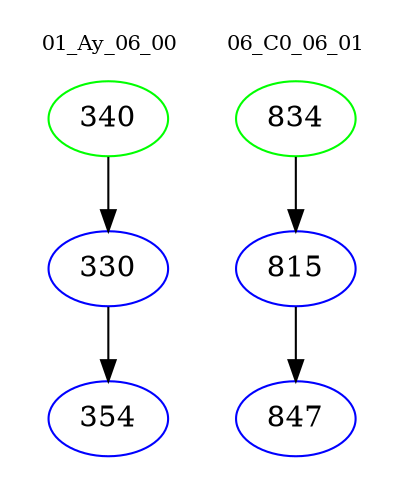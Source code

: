 digraph{
subgraph cluster_0 {
color = white
label = "01_Ay_06_00";
fontsize=10;
T0_340 [label="340", color="green"]
T0_340 -> T0_330 [color="black"]
T0_330 [label="330", color="blue"]
T0_330 -> T0_354 [color="black"]
T0_354 [label="354", color="blue"]
}
subgraph cluster_1 {
color = white
label = "06_C0_06_01";
fontsize=10;
T1_834 [label="834", color="green"]
T1_834 -> T1_815 [color="black"]
T1_815 [label="815", color="blue"]
T1_815 -> T1_847 [color="black"]
T1_847 [label="847", color="blue"]
}
}
